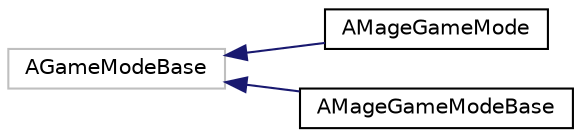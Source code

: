 digraph "Graphical Class Hierarchy"
{
 // LATEX_PDF_SIZE
  edge [fontname="Helvetica",fontsize="10",labelfontname="Helvetica",labelfontsize="10"];
  node [fontname="Helvetica",fontsize="10",shape=record];
  rankdir="LR";
  Node9 [label="AGameModeBase",height=0.2,width=0.4,color="grey75", fillcolor="white", style="filled",tooltip=" "];
  Node9 -> Node0 [dir="back",color="midnightblue",fontsize="10",style="solid",fontname="Helvetica"];
  Node0 [label="AMageGameMode",height=0.2,width=0.4,color="black", fillcolor="white", style="filled",URL="$class_a_mage_game_mode.html",tooltip=" "];
  Node9 -> Node11 [dir="back",color="midnightblue",fontsize="10",style="solid",fontname="Helvetica"];
  Node11 [label="AMageGameModeBase",height=0.2,width=0.4,color="black", fillcolor="white", style="filled",URL="$class_a_mage_game_mode_base.html",tooltip=" "];
}
